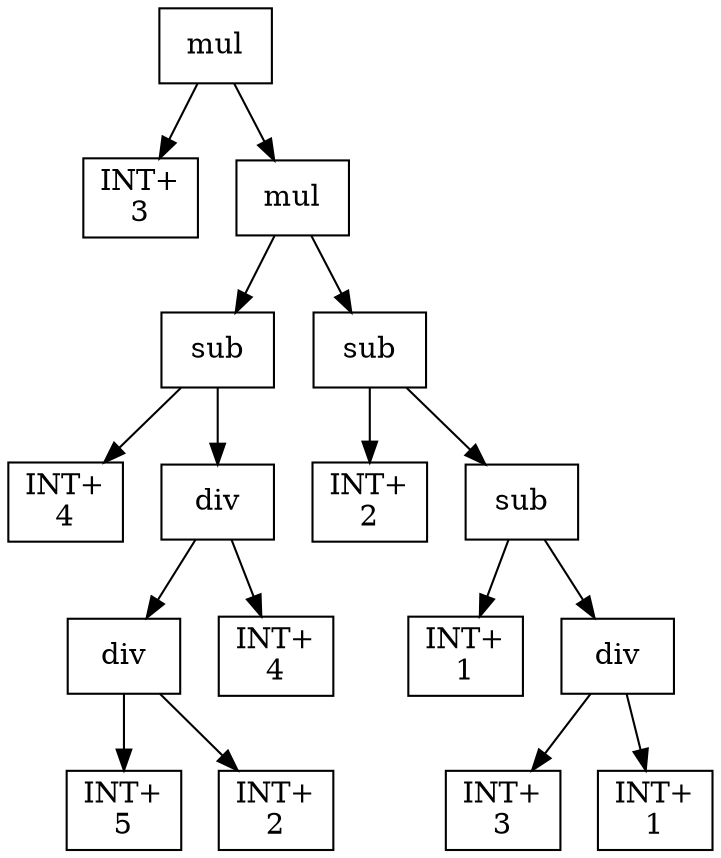 digraph expr {
  node [shape=box];
  n1 [label="mul"];
  n2 [label="INT+\n3"];
  n3 [label="mul"];
  n4 [label="sub"];
  n5 [label="INT+\n4"];
  n6 [label="div"];
  n7 [label="div"];
  n8 [label="INT+\n5"];
  n9 [label="INT+\n2"];
  n7 -> n8;
  n7 -> n9;
  n10 [label="INT+\n4"];
  n6 -> n7;
  n6 -> n10;
  n4 -> n5;
  n4 -> n6;
  n11 [label="sub"];
  n12 [label="INT+\n2"];
  n13 [label="sub"];
  n14 [label="INT+\n1"];
  n15 [label="div"];
  n16 [label="INT+\n3"];
  n17 [label="INT+\n1"];
  n15 -> n16;
  n15 -> n17;
  n13 -> n14;
  n13 -> n15;
  n11 -> n12;
  n11 -> n13;
  n3 -> n4;
  n3 -> n11;
  n1 -> n2;
  n1 -> n3;
}